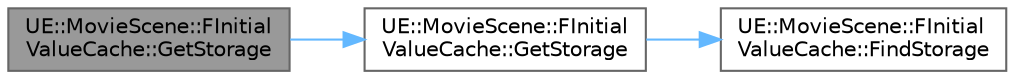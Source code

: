 digraph "UE::MovieScene::FInitialValueCache::GetStorage"
{
 // INTERACTIVE_SVG=YES
 // LATEX_PDF_SIZE
  bgcolor="transparent";
  edge [fontname=Helvetica,fontsize=10,labelfontname=Helvetica,labelfontsize=10];
  node [fontname=Helvetica,fontsize=10,shape=box,height=0.2,width=0.4];
  rankdir="LR";
  Node1 [id="Node000001",label="UE::MovieScene::FInitial\lValueCache::GetStorage",height=0.2,width=0.4,color="gray40", fillcolor="grey60", style="filled", fontcolor="black",tooltip="Retrieve the initial value storage for a given property type, creating it if necessary."];
  Node1 -> Node2 [id="edge1_Node000001_Node000002",color="steelblue1",style="solid",tooltip=" "];
  Node2 [id="Node000002",label="UE::MovieScene::FInitial\lValueCache::GetStorage",height=0.2,width=0.4,color="grey40", fillcolor="white", style="filled",URL="$dc/ddc/structUE_1_1MovieScene_1_1FInitialValueCache.html#a39d6d1bd0c239fe5a32155726f152e1e",tooltip="Retrieve the initial value storage for a given initial value type, creating it if necessary."];
  Node2 -> Node3 [id="edge2_Node000002_Node000003",color="steelblue1",style="solid",tooltip=" "];
  Node3 [id="Node000003",label="UE::MovieScene::FInitial\lValueCache::FindStorage",height=0.2,width=0.4,color="grey40", fillcolor="white", style="filled",URL="$dc/ddc/structUE_1_1MovieScene_1_1FInitialValueCache.html#a8c0f28ddf19d24a76543e38ce2b8c4e7",tooltip="Retrieve the initial value storage for a given initial value type."];
}
